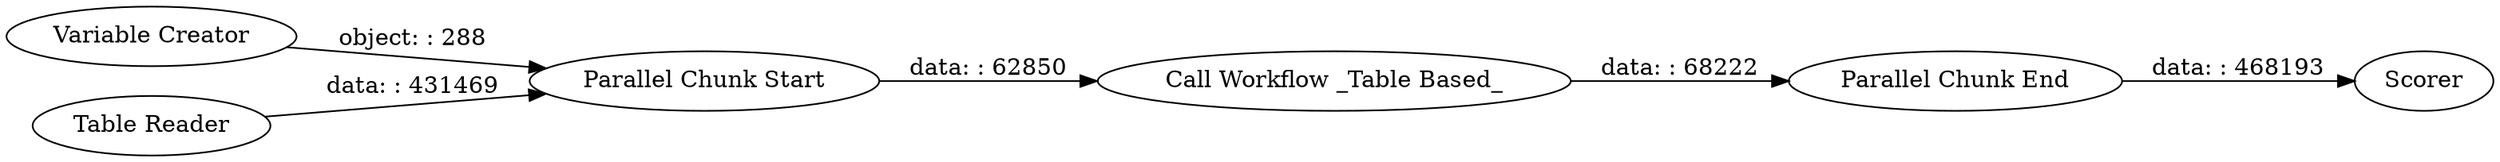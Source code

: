 digraph {
	"-269110168776283923_23" [label="Variable Creator"]
	"-269110168776283923_17" [label="Parallel Chunk End"]
	"-269110168776283923_16" [label="Parallel Chunk Start"]
	"-269110168776283923_24" [label=Scorer]
	"-269110168776283923_18" [label="Table Reader"]
	"-269110168776283923_25" [label="Call Workflow _Table Based_"]
	"-269110168776283923_16" -> "-269110168776283923_25" [label="data: : 62850"]
	"-269110168776283923_17" -> "-269110168776283923_24" [label="data: : 468193"]
	"-269110168776283923_23" -> "-269110168776283923_16" [label="object: : 288"]
	"-269110168776283923_18" -> "-269110168776283923_16" [label="data: : 431469"]
	"-269110168776283923_25" -> "-269110168776283923_17" [label="data: : 68222"]
	rankdir=LR
}
